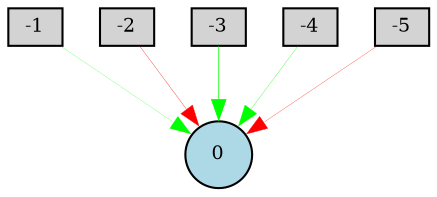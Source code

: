 digraph {
	node [fontsize=9 height=0.2 shape=circle width=0.2]
	-1 [fillcolor=lightgray shape=box style=filled]
	-2 [fillcolor=lightgray shape=box style=filled]
	-3 [fillcolor=lightgray shape=box style=filled]
	-4 [fillcolor=lightgray shape=box style=filled]
	-5 [fillcolor=lightgray shape=box style=filled]
	0 [fillcolor=lightblue style=filled]
	-1 -> 0 [color=green penwidth=0.10442597497603913 style=solid]
	-2 -> 0 [color=red penwidth=0.15909165411463466 style=solid]
	-3 -> 0 [color=green penwidth=0.3670362759813034 style=solid]
	-4 -> 0 [color=green penwidth=0.15284453344164275 style=solid]
	-5 -> 0 [color=red penwidth=0.13283900737455956 style=solid]
}
